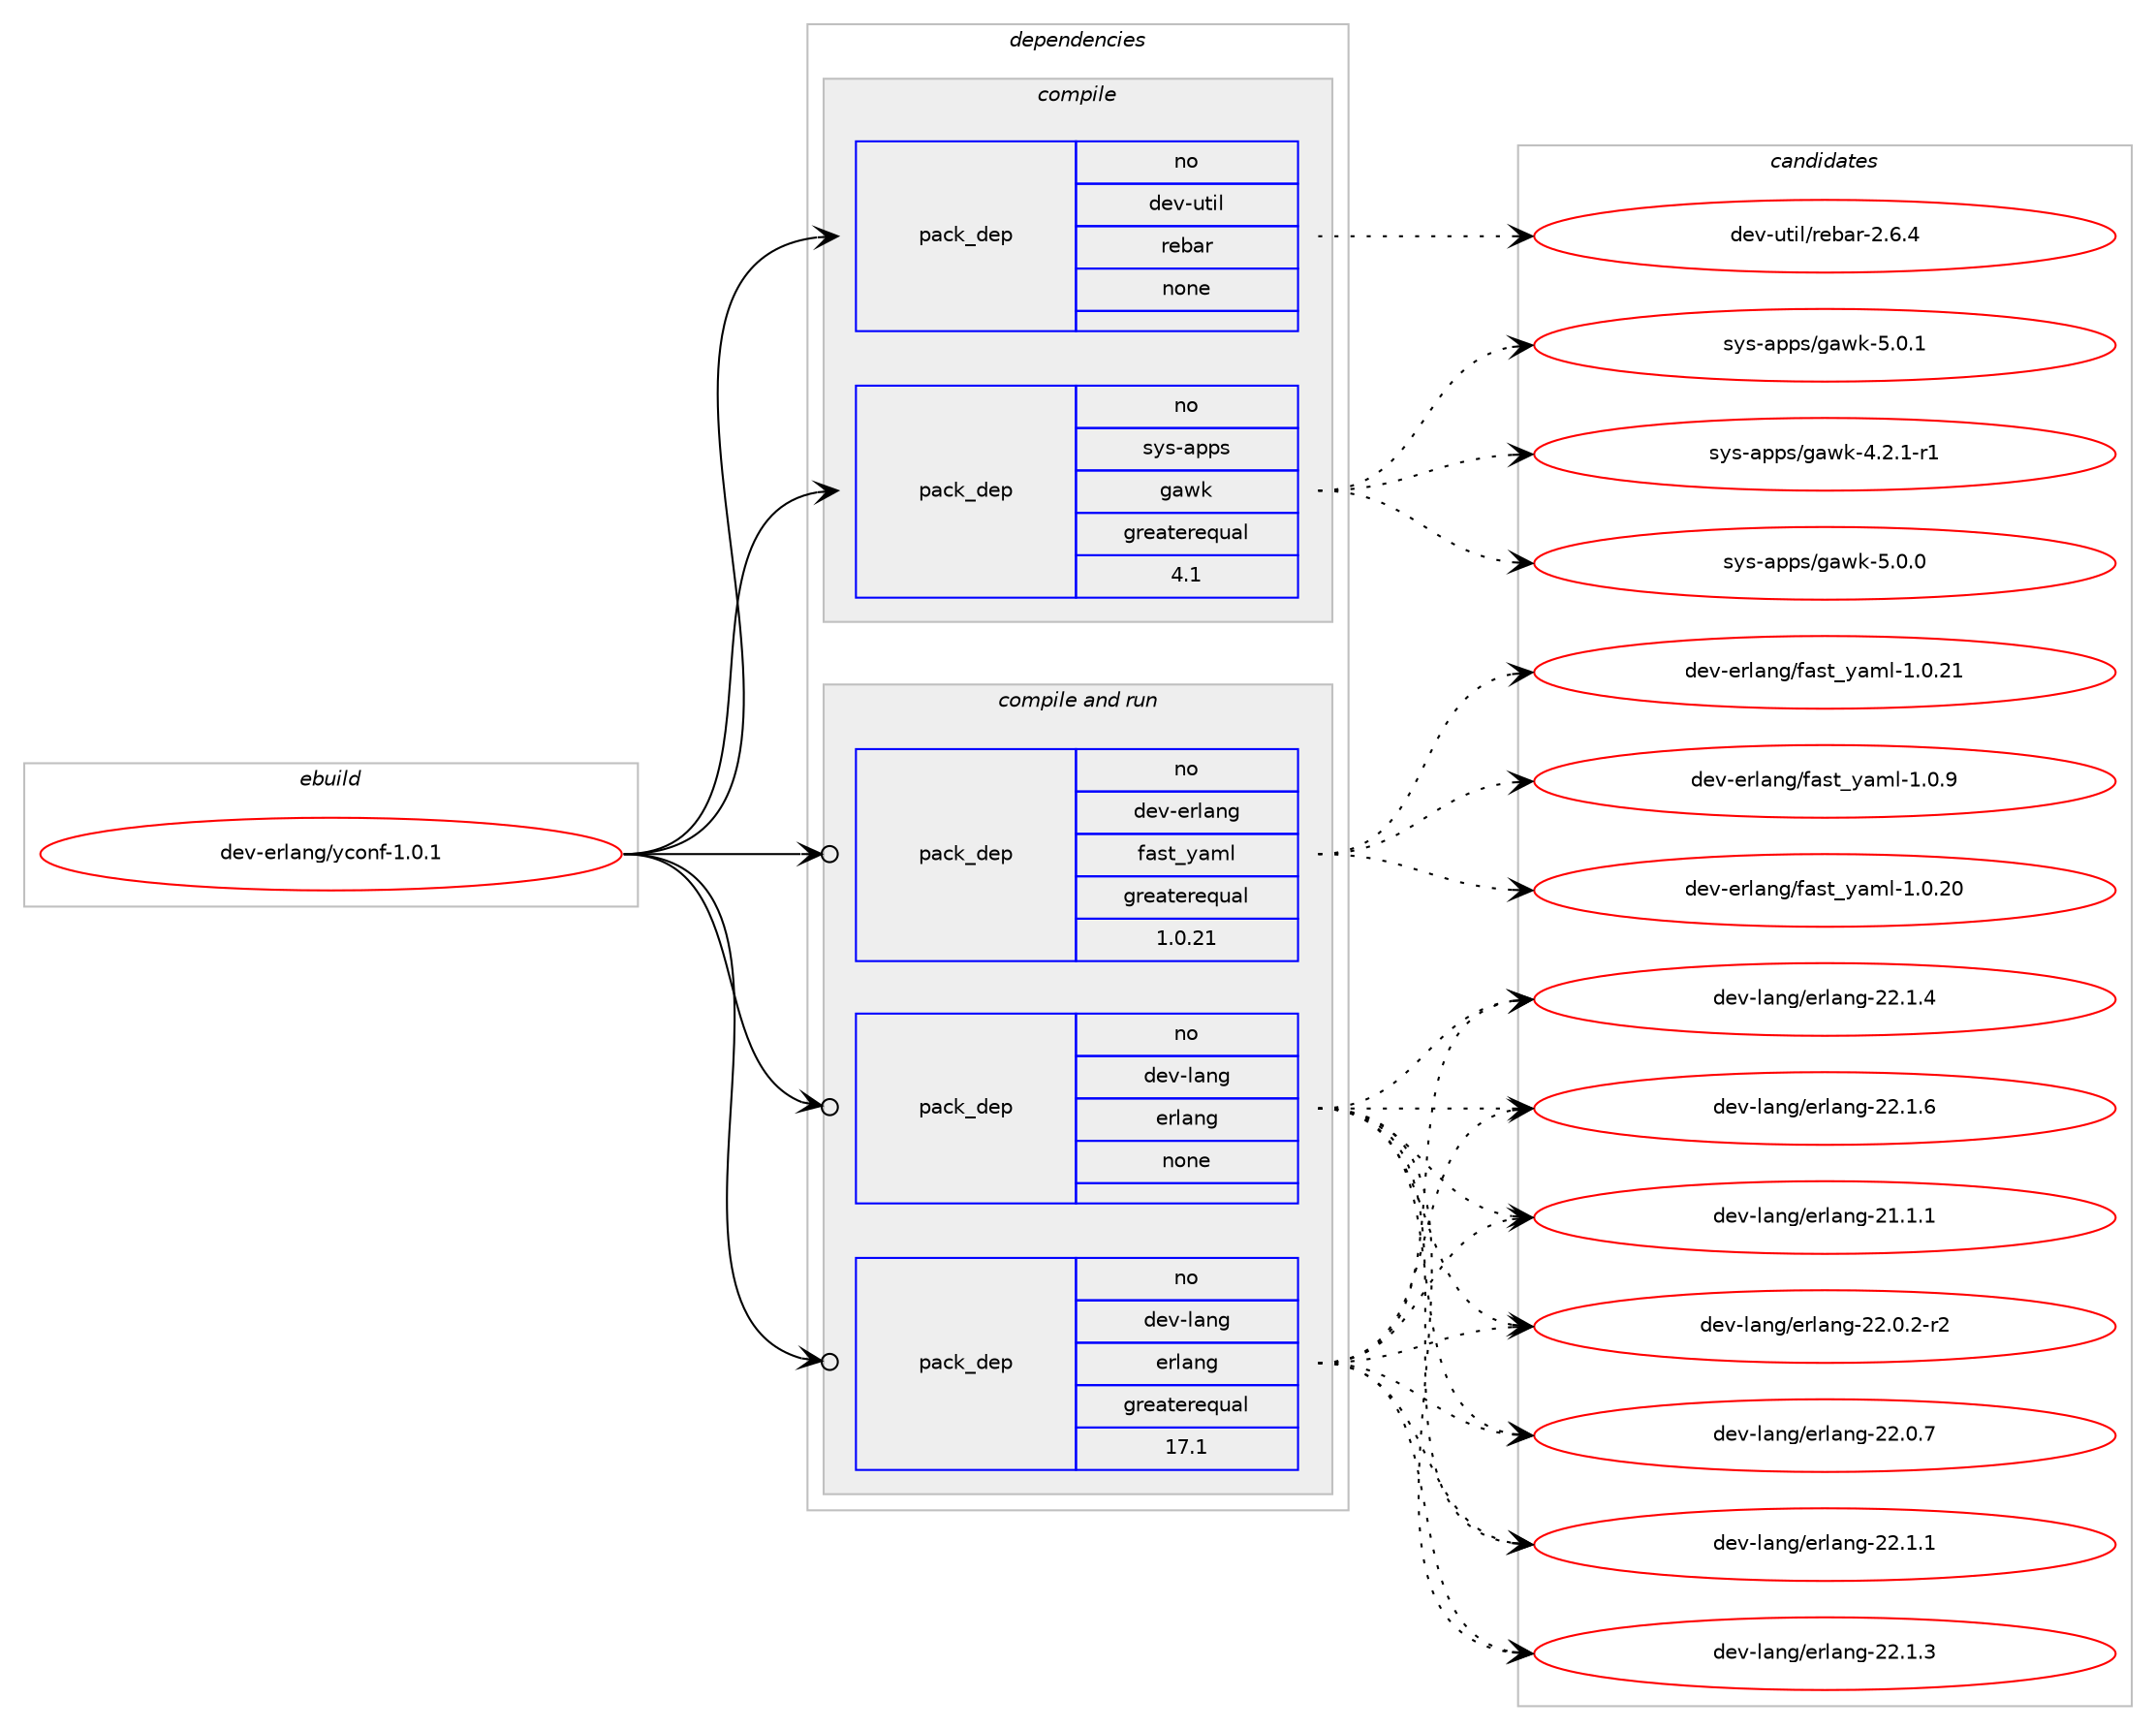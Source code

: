 digraph prolog {

# *************
# Graph options
# *************

newrank=true;
concentrate=true;
compound=true;
graph [rankdir=LR,fontname=Helvetica,fontsize=10,ranksep=1.5];#, ranksep=2.5, nodesep=0.2];
edge  [arrowhead=vee];
node  [fontname=Helvetica,fontsize=10];

# **********
# The ebuild
# **********

subgraph cluster_leftcol {
color=gray;
rank=same;
label=<<i>ebuild</i>>;
id [label="dev-erlang/yconf-1.0.1", color=red, width=4, href="../dev-erlang/yconf-1.0.1.svg"];
}

# ****************
# The dependencies
# ****************

subgraph cluster_midcol {
color=gray;
label=<<i>dependencies</i>>;
subgraph cluster_compile {
fillcolor="#eeeeee";
style=filled;
label=<<i>compile</i>>;
subgraph pack390565 {
dependency524776 [label=<<TABLE BORDER="0" CELLBORDER="1" CELLSPACING="0" CELLPADDING="4" WIDTH="220"><TR><TD ROWSPAN="6" CELLPADDING="30">pack_dep</TD></TR><TR><TD WIDTH="110">no</TD></TR><TR><TD>dev-util</TD></TR><TR><TD>rebar</TD></TR><TR><TD>none</TD></TR><TR><TD></TD></TR></TABLE>>, shape=none, color=blue];
}
id:e -> dependency524776:w [weight=20,style="solid",arrowhead="vee"];
subgraph pack390566 {
dependency524777 [label=<<TABLE BORDER="0" CELLBORDER="1" CELLSPACING="0" CELLPADDING="4" WIDTH="220"><TR><TD ROWSPAN="6" CELLPADDING="30">pack_dep</TD></TR><TR><TD WIDTH="110">no</TD></TR><TR><TD>sys-apps</TD></TR><TR><TD>gawk</TD></TR><TR><TD>greaterequal</TD></TR><TR><TD>4.1</TD></TR></TABLE>>, shape=none, color=blue];
}
id:e -> dependency524777:w [weight=20,style="solid",arrowhead="vee"];
}
subgraph cluster_compileandrun {
fillcolor="#eeeeee";
style=filled;
label=<<i>compile and run</i>>;
subgraph pack390567 {
dependency524778 [label=<<TABLE BORDER="0" CELLBORDER="1" CELLSPACING="0" CELLPADDING="4" WIDTH="220"><TR><TD ROWSPAN="6" CELLPADDING="30">pack_dep</TD></TR><TR><TD WIDTH="110">no</TD></TR><TR><TD>dev-erlang</TD></TR><TR><TD>fast_yaml</TD></TR><TR><TD>greaterequal</TD></TR><TR><TD>1.0.21</TD></TR></TABLE>>, shape=none, color=blue];
}
id:e -> dependency524778:w [weight=20,style="solid",arrowhead="odotvee"];
subgraph pack390568 {
dependency524779 [label=<<TABLE BORDER="0" CELLBORDER="1" CELLSPACING="0" CELLPADDING="4" WIDTH="220"><TR><TD ROWSPAN="6" CELLPADDING="30">pack_dep</TD></TR><TR><TD WIDTH="110">no</TD></TR><TR><TD>dev-lang</TD></TR><TR><TD>erlang</TD></TR><TR><TD>greaterequal</TD></TR><TR><TD>17.1</TD></TR></TABLE>>, shape=none, color=blue];
}
id:e -> dependency524779:w [weight=20,style="solid",arrowhead="odotvee"];
subgraph pack390569 {
dependency524780 [label=<<TABLE BORDER="0" CELLBORDER="1" CELLSPACING="0" CELLPADDING="4" WIDTH="220"><TR><TD ROWSPAN="6" CELLPADDING="30">pack_dep</TD></TR><TR><TD WIDTH="110">no</TD></TR><TR><TD>dev-lang</TD></TR><TR><TD>erlang</TD></TR><TR><TD>none</TD></TR><TR><TD></TD></TR></TABLE>>, shape=none, color=blue];
}
id:e -> dependency524780:w [weight=20,style="solid",arrowhead="odotvee"];
}
subgraph cluster_run {
fillcolor="#eeeeee";
style=filled;
label=<<i>run</i>>;
}
}

# **************
# The candidates
# **************

subgraph cluster_choices {
rank=same;
color=gray;
label=<<i>candidates</i>>;

subgraph choice390565 {
color=black;
nodesep=1;
choice10010111845117116105108471141019897114455046544652 [label="dev-util/rebar-2.6.4", color=red, width=4,href="../dev-util/rebar-2.6.4.svg"];
dependency524776:e -> choice10010111845117116105108471141019897114455046544652:w [style=dotted,weight="100"];
}
subgraph choice390566 {
color=black;
nodesep=1;
choice115121115459711211211547103971191074552465046494511449 [label="sys-apps/gawk-4.2.1-r1", color=red, width=4,href="../sys-apps/gawk-4.2.1-r1.svg"];
choice11512111545971121121154710397119107455346484648 [label="sys-apps/gawk-5.0.0", color=red, width=4,href="../sys-apps/gawk-5.0.0.svg"];
choice11512111545971121121154710397119107455346484649 [label="sys-apps/gawk-5.0.1", color=red, width=4,href="../sys-apps/gawk-5.0.1.svg"];
dependency524777:e -> choice115121115459711211211547103971191074552465046494511449:w [style=dotted,weight="100"];
dependency524777:e -> choice11512111545971121121154710397119107455346484648:w [style=dotted,weight="100"];
dependency524777:e -> choice11512111545971121121154710397119107455346484649:w [style=dotted,weight="100"];
}
subgraph choice390567 {
color=black;
nodesep=1;
choice10010111845101114108971101034710297115116951219710910845494648465048 [label="dev-erlang/fast_yaml-1.0.20", color=red, width=4,href="../dev-erlang/fast_yaml-1.0.20.svg"];
choice10010111845101114108971101034710297115116951219710910845494648465049 [label="dev-erlang/fast_yaml-1.0.21", color=red, width=4,href="../dev-erlang/fast_yaml-1.0.21.svg"];
choice100101118451011141089711010347102971151169512197109108454946484657 [label="dev-erlang/fast_yaml-1.0.9", color=red, width=4,href="../dev-erlang/fast_yaml-1.0.9.svg"];
dependency524778:e -> choice10010111845101114108971101034710297115116951219710910845494648465048:w [style=dotted,weight="100"];
dependency524778:e -> choice10010111845101114108971101034710297115116951219710910845494648465049:w [style=dotted,weight="100"];
dependency524778:e -> choice100101118451011141089711010347102971151169512197109108454946484657:w [style=dotted,weight="100"];
}
subgraph choice390568 {
color=black;
nodesep=1;
choice1001011184510897110103471011141089711010345504946494649 [label="dev-lang/erlang-21.1.1", color=red, width=4,href="../dev-lang/erlang-21.1.1.svg"];
choice10010111845108971101034710111410897110103455050464846504511450 [label="dev-lang/erlang-22.0.2-r2", color=red, width=4,href="../dev-lang/erlang-22.0.2-r2.svg"];
choice1001011184510897110103471011141089711010345505046484655 [label="dev-lang/erlang-22.0.7", color=red, width=4,href="../dev-lang/erlang-22.0.7.svg"];
choice1001011184510897110103471011141089711010345505046494649 [label="dev-lang/erlang-22.1.1", color=red, width=4,href="../dev-lang/erlang-22.1.1.svg"];
choice1001011184510897110103471011141089711010345505046494651 [label="dev-lang/erlang-22.1.3", color=red, width=4,href="../dev-lang/erlang-22.1.3.svg"];
choice1001011184510897110103471011141089711010345505046494652 [label="dev-lang/erlang-22.1.4", color=red, width=4,href="../dev-lang/erlang-22.1.4.svg"];
choice1001011184510897110103471011141089711010345505046494654 [label="dev-lang/erlang-22.1.6", color=red, width=4,href="../dev-lang/erlang-22.1.6.svg"];
dependency524779:e -> choice1001011184510897110103471011141089711010345504946494649:w [style=dotted,weight="100"];
dependency524779:e -> choice10010111845108971101034710111410897110103455050464846504511450:w [style=dotted,weight="100"];
dependency524779:e -> choice1001011184510897110103471011141089711010345505046484655:w [style=dotted,weight="100"];
dependency524779:e -> choice1001011184510897110103471011141089711010345505046494649:w [style=dotted,weight="100"];
dependency524779:e -> choice1001011184510897110103471011141089711010345505046494651:w [style=dotted,weight="100"];
dependency524779:e -> choice1001011184510897110103471011141089711010345505046494652:w [style=dotted,weight="100"];
dependency524779:e -> choice1001011184510897110103471011141089711010345505046494654:w [style=dotted,weight="100"];
}
subgraph choice390569 {
color=black;
nodesep=1;
choice1001011184510897110103471011141089711010345504946494649 [label="dev-lang/erlang-21.1.1", color=red, width=4,href="../dev-lang/erlang-21.1.1.svg"];
choice10010111845108971101034710111410897110103455050464846504511450 [label="dev-lang/erlang-22.0.2-r2", color=red, width=4,href="../dev-lang/erlang-22.0.2-r2.svg"];
choice1001011184510897110103471011141089711010345505046484655 [label="dev-lang/erlang-22.0.7", color=red, width=4,href="../dev-lang/erlang-22.0.7.svg"];
choice1001011184510897110103471011141089711010345505046494649 [label="dev-lang/erlang-22.1.1", color=red, width=4,href="../dev-lang/erlang-22.1.1.svg"];
choice1001011184510897110103471011141089711010345505046494651 [label="dev-lang/erlang-22.1.3", color=red, width=4,href="../dev-lang/erlang-22.1.3.svg"];
choice1001011184510897110103471011141089711010345505046494652 [label="dev-lang/erlang-22.1.4", color=red, width=4,href="../dev-lang/erlang-22.1.4.svg"];
choice1001011184510897110103471011141089711010345505046494654 [label="dev-lang/erlang-22.1.6", color=red, width=4,href="../dev-lang/erlang-22.1.6.svg"];
dependency524780:e -> choice1001011184510897110103471011141089711010345504946494649:w [style=dotted,weight="100"];
dependency524780:e -> choice10010111845108971101034710111410897110103455050464846504511450:w [style=dotted,weight="100"];
dependency524780:e -> choice1001011184510897110103471011141089711010345505046484655:w [style=dotted,weight="100"];
dependency524780:e -> choice1001011184510897110103471011141089711010345505046494649:w [style=dotted,weight="100"];
dependency524780:e -> choice1001011184510897110103471011141089711010345505046494651:w [style=dotted,weight="100"];
dependency524780:e -> choice1001011184510897110103471011141089711010345505046494652:w [style=dotted,weight="100"];
dependency524780:e -> choice1001011184510897110103471011141089711010345505046494654:w [style=dotted,weight="100"];
}
}

}

